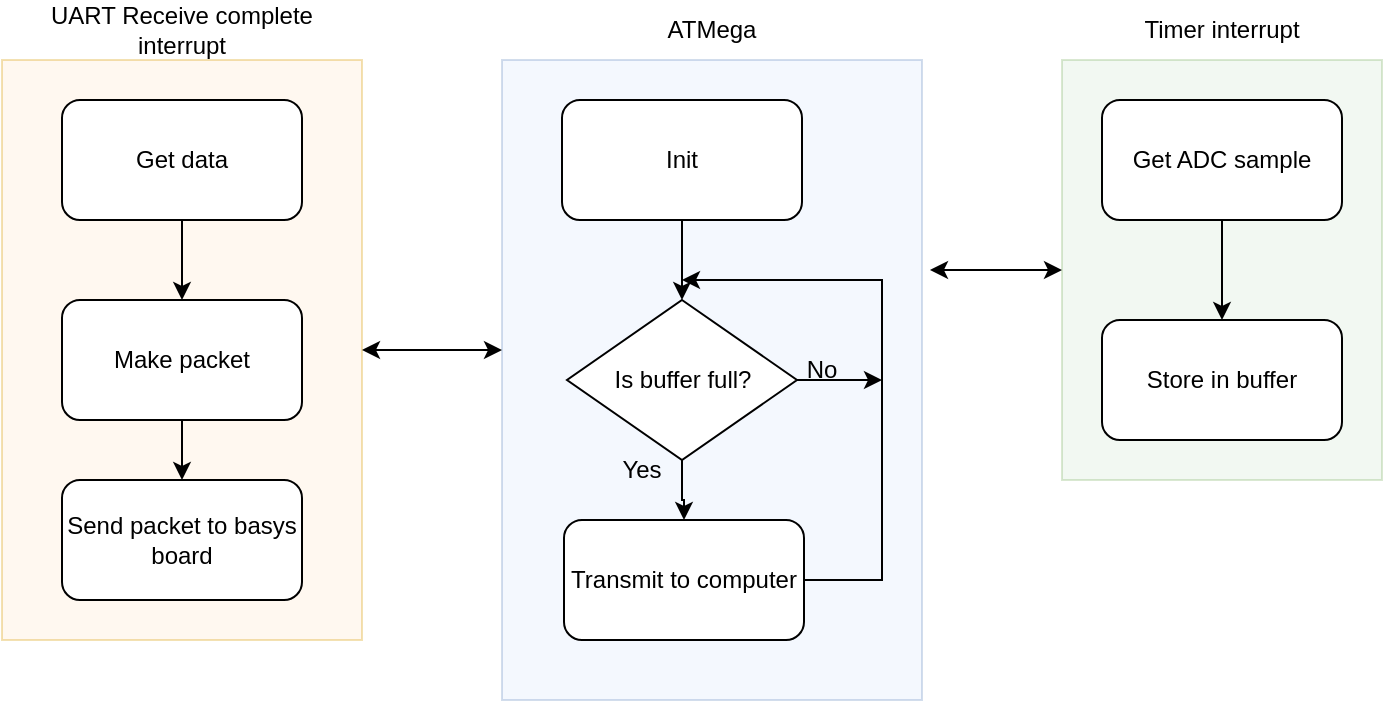 <mxfile version="18.0.1" type="google"><diagram id="6z6kofxQp3qCrzBmWRT3" name="Page-1"><mxGraphModel grid="1" page="1" gridSize="10" guides="1" tooltips="1" connect="1" arrows="1" fold="1" pageScale="1" pageWidth="850" pageHeight="1100" math="0" shadow="0"><root><mxCell id="0"/><mxCell id="1" parent="0"/><mxCell id="YdUww6YjhSwO47UjhMa_-24" value="" style="rounded=0;whiteSpace=wrap;html=1;fillColor=#ffe6cc;strokeColor=#d79b00;opacity=30;" vertex="1" parent="1"><mxGeometry x="80" y="170" width="180" height="290" as="geometry"/></mxCell><mxCell id="YdUww6YjhSwO47UjhMa_-15" value="" style="rounded=0;whiteSpace=wrap;html=1;fillColor=#d5e8d4;strokeColor=#82b366;opacity=30;" vertex="1" parent="1"><mxGeometry x="610" y="170" width="160" height="210" as="geometry"/></mxCell><mxCell id="YdUww6YjhSwO47UjhMa_-10" value="" style="rounded=0;whiteSpace=wrap;html=1;fillColor=#dae8fc;strokeColor=#6c8ebf;opacity=30;" vertex="1" parent="1"><mxGeometry x="330" y="170" width="210" height="320" as="geometry"/></mxCell><mxCell id="YdUww6YjhSwO47UjhMa_-6" style="edgeStyle=orthogonalEdgeStyle;rounded=0;orthogonalLoop=1;jettySize=auto;html=1;entryX=0.5;entryY=0;entryDx=0;entryDy=0;" edge="1" parent="1" source="YdUww6YjhSwO47UjhMa_-1" target="YdUww6YjhSwO47UjhMa_-2"><mxGeometry relative="1" as="geometry"/></mxCell><mxCell id="YdUww6YjhSwO47UjhMa_-1" value="Init" style="rounded=1;whiteSpace=wrap;html=1;" vertex="1" parent="1"><mxGeometry x="360" y="190" width="120" height="60" as="geometry"/></mxCell><mxCell id="YdUww6YjhSwO47UjhMa_-5" style="edgeStyle=orthogonalEdgeStyle;rounded=0;orthogonalLoop=1;jettySize=auto;html=1;" edge="1" parent="1" source="YdUww6YjhSwO47UjhMa_-2" target="YdUww6YjhSwO47UjhMa_-3"><mxGeometry relative="1" as="geometry"/></mxCell><mxCell id="YdUww6YjhSwO47UjhMa_-7" style="edgeStyle=orthogonalEdgeStyle;rounded=0;orthogonalLoop=1;jettySize=auto;html=1;" edge="1" parent="1" source="YdUww6YjhSwO47UjhMa_-2"><mxGeometry relative="1" as="geometry"><mxPoint x="520" y="330.0" as="targetPoint"/></mxGeometry></mxCell><mxCell id="YdUww6YjhSwO47UjhMa_-2" value="Is buffer full?" style="rhombus;whiteSpace=wrap;html=1;" vertex="1" parent="1"><mxGeometry x="362.5" y="290" width="115" height="80" as="geometry"/></mxCell><mxCell id="YdUww6YjhSwO47UjhMa_-4" style="edgeStyle=orthogonalEdgeStyle;rounded=0;orthogonalLoop=1;jettySize=auto;html=1;" edge="1" parent="1" source="YdUww6YjhSwO47UjhMa_-3"><mxGeometry relative="1" as="geometry"><mxPoint x="420" y="280" as="targetPoint"/><Array as="points"><mxPoint x="520" y="430"/><mxPoint x="520" y="280"/><mxPoint x="478" y="280"/></Array></mxGeometry></mxCell><mxCell id="YdUww6YjhSwO47UjhMa_-3" value="Transmit to computer" style="rounded=1;whiteSpace=wrap;html=1;" vertex="1" parent="1"><mxGeometry x="361" y="400" width="120" height="60" as="geometry"/></mxCell><mxCell id="YdUww6YjhSwO47UjhMa_-8" value="Yes" style="text;html=1;strokeColor=none;fillColor=none;align=center;verticalAlign=middle;whiteSpace=wrap;rounded=0;" vertex="1" parent="1"><mxGeometry x="370" y="360" width="60" height="30" as="geometry"/></mxCell><mxCell id="YdUww6YjhSwO47UjhMa_-9" value="No" style="text;html=1;strokeColor=none;fillColor=none;align=center;verticalAlign=middle;whiteSpace=wrap;rounded=0;" vertex="1" parent="1"><mxGeometry x="460" y="310" width="60" height="30" as="geometry"/></mxCell><mxCell id="YdUww6YjhSwO47UjhMa_-11" value="ATMega" style="text;html=1;strokeColor=none;fillColor=none;align=center;verticalAlign=middle;whiteSpace=wrap;rounded=0;opacity=30;" vertex="1" parent="1"><mxGeometry x="405" y="140" width="60" height="30" as="geometry"/></mxCell><mxCell id="YdUww6YjhSwO47UjhMa_-14" style="edgeStyle=orthogonalEdgeStyle;rounded=0;orthogonalLoop=1;jettySize=auto;html=1;" edge="1" parent="1" source="YdUww6YjhSwO47UjhMa_-12" target="YdUww6YjhSwO47UjhMa_-13"><mxGeometry relative="1" as="geometry"/></mxCell><mxCell id="YdUww6YjhSwO47UjhMa_-12" value="Get ADC sample" style="rounded=1;whiteSpace=wrap;html=1;fillColor=default;" vertex="1" parent="1"><mxGeometry x="630" y="190" width="120" height="60" as="geometry"/></mxCell><mxCell id="YdUww6YjhSwO47UjhMa_-13" value="Store in buffer" style="rounded=1;whiteSpace=wrap;html=1;fillColor=default;" vertex="1" parent="1"><mxGeometry x="630" y="300" width="120" height="60" as="geometry"/></mxCell><mxCell id="YdUww6YjhSwO47UjhMa_-16" value="Timer interrupt" style="text;html=1;strokeColor=none;fillColor=none;align=center;verticalAlign=middle;whiteSpace=wrap;rounded=0;" vertex="1" parent="1"><mxGeometry x="650" y="140" width="80" height="30" as="geometry"/></mxCell><mxCell id="YdUww6YjhSwO47UjhMa_-20" style="edgeStyle=orthogonalEdgeStyle;rounded=0;orthogonalLoop=1;jettySize=auto;html=1;entryX=0.5;entryY=0;entryDx=0;entryDy=0;" edge="1" parent="1" source="YdUww6YjhSwO47UjhMa_-17" target="YdUww6YjhSwO47UjhMa_-18"><mxGeometry relative="1" as="geometry"/></mxCell><mxCell id="YdUww6YjhSwO47UjhMa_-17" value="Get data" style="rounded=1;whiteSpace=wrap;html=1;fillColor=default;" vertex="1" parent="1"><mxGeometry x="110" y="190" width="120" height="60" as="geometry"/></mxCell><mxCell id="YdUww6YjhSwO47UjhMa_-23" style="edgeStyle=orthogonalEdgeStyle;rounded=0;orthogonalLoop=1;jettySize=auto;html=1;" edge="1" parent="1" source="YdUww6YjhSwO47UjhMa_-18" target="YdUww6YjhSwO47UjhMa_-19"><mxGeometry relative="1" as="geometry"/></mxCell><mxCell id="YdUww6YjhSwO47UjhMa_-18" value="Make packet" style="rounded=1;whiteSpace=wrap;html=1;fillColor=default;" vertex="1" parent="1"><mxGeometry x="110" y="290" width="120" height="60" as="geometry"/></mxCell><mxCell id="YdUww6YjhSwO47UjhMa_-19" value="Send packet to basys board" style="rounded=1;whiteSpace=wrap;html=1;fillColor=default;" vertex="1" parent="1"><mxGeometry x="110" y="380" width="120" height="60" as="geometry"/></mxCell><mxCell id="YdUww6YjhSwO47UjhMa_-25" value="UART Receive complete interrupt" style="text;html=1;strokeColor=none;fillColor=none;align=center;verticalAlign=middle;whiteSpace=wrap;rounded=0;" vertex="1" parent="1"><mxGeometry x="80" y="140" width="180" height="30" as="geometry"/></mxCell><mxCell id="YdUww6YjhSwO47UjhMa_-26" value="" style="endArrow=classic;startArrow=classic;html=1;rounded=0;exitX=1;exitY=0.5;exitDx=0;exitDy=0;" edge="1" parent="1" source="YdUww6YjhSwO47UjhMa_-24"><mxGeometry width="50" height="50" relative="1" as="geometry"><mxPoint x="410" y="340" as="sourcePoint"/><mxPoint x="330" y="315" as="targetPoint"/></mxGeometry></mxCell><mxCell id="YdUww6YjhSwO47UjhMa_-27" value="" style="endArrow=classic;startArrow=classic;html=1;rounded=0;entryX=0;entryY=0.5;entryDx=0;entryDy=0;exitX=1.019;exitY=0.328;exitDx=0;exitDy=0;exitPerimeter=0;" edge="1" parent="1" source="YdUww6YjhSwO47UjhMa_-10" target="YdUww6YjhSwO47UjhMa_-15"><mxGeometry width="50" height="50" relative="1" as="geometry"><mxPoint x="410" y="340" as="sourcePoint"/><mxPoint x="460" y="290" as="targetPoint"/></mxGeometry></mxCell></root></mxGraphModel></diagram></mxfile>